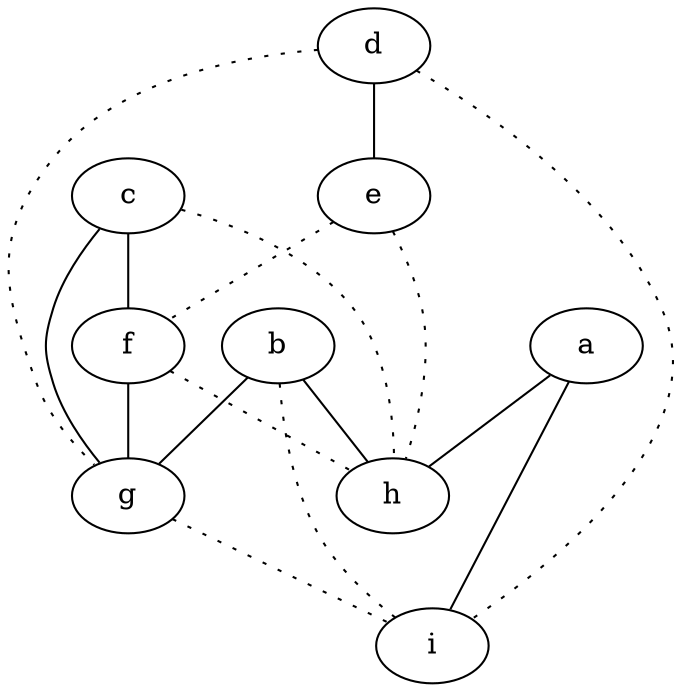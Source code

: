graph {
a -- h;
a -- i;
b -- g;
b -- h;
b -- i [style=dotted];
c -- f;
c -- g;
c -- h [style=dotted];
d -- e;
d -- g [style=dotted];
d -- i [style=dotted];
e -- f [style=dotted];
e -- h [style=dotted];
f -- g;
f -- h [style=dotted];
g -- i [style=dotted];
}
